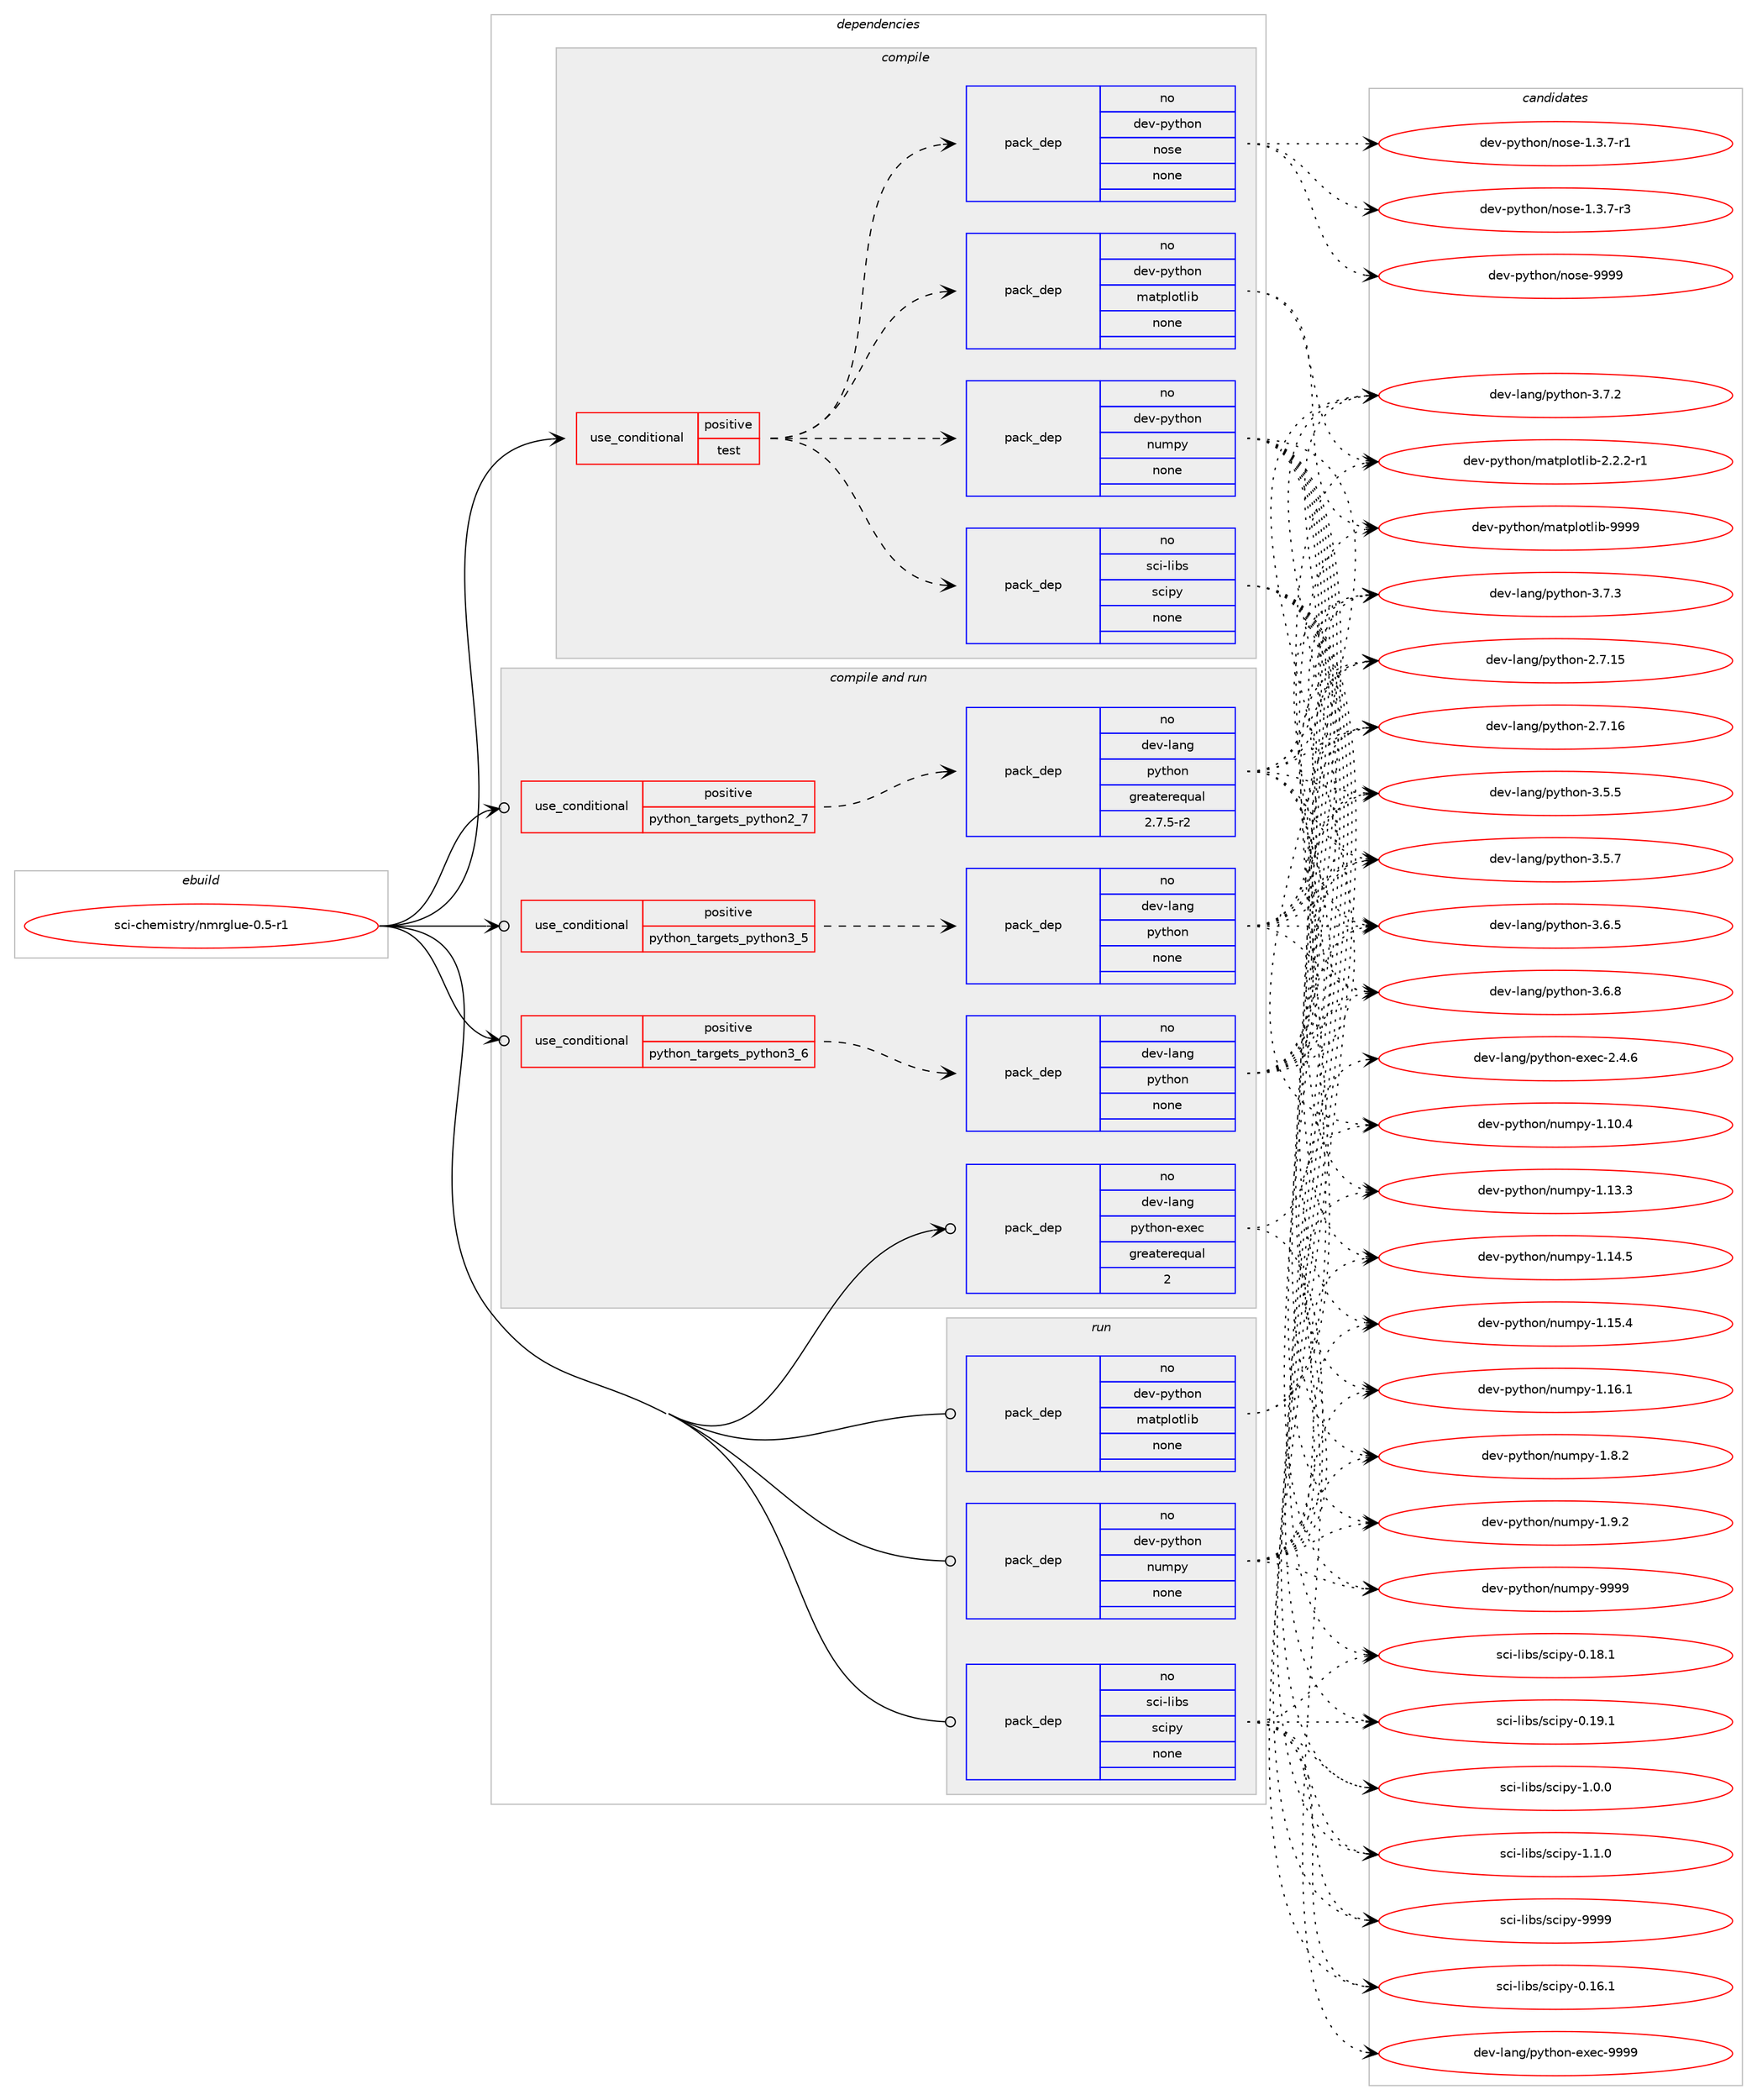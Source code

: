 digraph prolog {

# *************
# Graph options
# *************

newrank=true;
concentrate=true;
compound=true;
graph [rankdir=LR,fontname=Helvetica,fontsize=10,ranksep=1.5];#, ranksep=2.5, nodesep=0.2];
edge  [arrowhead=vee];
node  [fontname=Helvetica,fontsize=10];

# **********
# The ebuild
# **********

subgraph cluster_leftcol {
color=gray;
rank=same;
label=<<i>ebuild</i>>;
id [label="sci-chemistry/nmrglue-0.5-r1", color=red, width=4, href="../sci-chemistry/nmrglue-0.5-r1.svg"];
}

# ****************
# The dependencies
# ****************

subgraph cluster_midcol {
color=gray;
label=<<i>dependencies</i>>;
subgraph cluster_compile {
fillcolor="#eeeeee";
style=filled;
label=<<i>compile</i>>;
subgraph cond1263 {
dependency4955 [label=<<TABLE BORDER="0" CELLBORDER="1" CELLSPACING="0" CELLPADDING="4"><TR><TD ROWSPAN="3" CELLPADDING="10">use_conditional</TD></TR><TR><TD>positive</TD></TR><TR><TD>test</TD></TR></TABLE>>, shape=none, color=red];
subgraph pack3619 {
dependency4956 [label=<<TABLE BORDER="0" CELLBORDER="1" CELLSPACING="0" CELLPADDING="4" WIDTH="220"><TR><TD ROWSPAN="6" CELLPADDING="30">pack_dep</TD></TR><TR><TD WIDTH="110">no</TD></TR><TR><TD>dev-python</TD></TR><TR><TD>matplotlib</TD></TR><TR><TD>none</TD></TR><TR><TD></TD></TR></TABLE>>, shape=none, color=blue];
}
dependency4955:e -> dependency4956:w [weight=20,style="dashed",arrowhead="vee"];
subgraph pack3620 {
dependency4957 [label=<<TABLE BORDER="0" CELLBORDER="1" CELLSPACING="0" CELLPADDING="4" WIDTH="220"><TR><TD ROWSPAN="6" CELLPADDING="30">pack_dep</TD></TR><TR><TD WIDTH="110">no</TD></TR><TR><TD>dev-python</TD></TR><TR><TD>numpy</TD></TR><TR><TD>none</TD></TR><TR><TD></TD></TR></TABLE>>, shape=none, color=blue];
}
dependency4955:e -> dependency4957:w [weight=20,style="dashed",arrowhead="vee"];
subgraph pack3621 {
dependency4958 [label=<<TABLE BORDER="0" CELLBORDER="1" CELLSPACING="0" CELLPADDING="4" WIDTH="220"><TR><TD ROWSPAN="6" CELLPADDING="30">pack_dep</TD></TR><TR><TD WIDTH="110">no</TD></TR><TR><TD>sci-libs</TD></TR><TR><TD>scipy</TD></TR><TR><TD>none</TD></TR><TR><TD></TD></TR></TABLE>>, shape=none, color=blue];
}
dependency4955:e -> dependency4958:w [weight=20,style="dashed",arrowhead="vee"];
subgraph pack3622 {
dependency4959 [label=<<TABLE BORDER="0" CELLBORDER="1" CELLSPACING="0" CELLPADDING="4" WIDTH="220"><TR><TD ROWSPAN="6" CELLPADDING="30">pack_dep</TD></TR><TR><TD WIDTH="110">no</TD></TR><TR><TD>dev-python</TD></TR><TR><TD>nose</TD></TR><TR><TD>none</TD></TR><TR><TD></TD></TR></TABLE>>, shape=none, color=blue];
}
dependency4955:e -> dependency4959:w [weight=20,style="dashed",arrowhead="vee"];
}
id:e -> dependency4955:w [weight=20,style="solid",arrowhead="vee"];
}
subgraph cluster_compileandrun {
fillcolor="#eeeeee";
style=filled;
label=<<i>compile and run</i>>;
subgraph cond1264 {
dependency4960 [label=<<TABLE BORDER="0" CELLBORDER="1" CELLSPACING="0" CELLPADDING="4"><TR><TD ROWSPAN="3" CELLPADDING="10">use_conditional</TD></TR><TR><TD>positive</TD></TR><TR><TD>python_targets_python2_7</TD></TR></TABLE>>, shape=none, color=red];
subgraph pack3623 {
dependency4961 [label=<<TABLE BORDER="0" CELLBORDER="1" CELLSPACING="0" CELLPADDING="4" WIDTH="220"><TR><TD ROWSPAN="6" CELLPADDING="30">pack_dep</TD></TR><TR><TD WIDTH="110">no</TD></TR><TR><TD>dev-lang</TD></TR><TR><TD>python</TD></TR><TR><TD>greaterequal</TD></TR><TR><TD>2.7.5-r2</TD></TR></TABLE>>, shape=none, color=blue];
}
dependency4960:e -> dependency4961:w [weight=20,style="dashed",arrowhead="vee"];
}
id:e -> dependency4960:w [weight=20,style="solid",arrowhead="odotvee"];
subgraph cond1265 {
dependency4962 [label=<<TABLE BORDER="0" CELLBORDER="1" CELLSPACING="0" CELLPADDING="4"><TR><TD ROWSPAN="3" CELLPADDING="10">use_conditional</TD></TR><TR><TD>positive</TD></TR><TR><TD>python_targets_python3_5</TD></TR></TABLE>>, shape=none, color=red];
subgraph pack3624 {
dependency4963 [label=<<TABLE BORDER="0" CELLBORDER="1" CELLSPACING="0" CELLPADDING="4" WIDTH="220"><TR><TD ROWSPAN="6" CELLPADDING="30">pack_dep</TD></TR><TR><TD WIDTH="110">no</TD></TR><TR><TD>dev-lang</TD></TR><TR><TD>python</TD></TR><TR><TD>none</TD></TR><TR><TD></TD></TR></TABLE>>, shape=none, color=blue];
}
dependency4962:e -> dependency4963:w [weight=20,style="dashed",arrowhead="vee"];
}
id:e -> dependency4962:w [weight=20,style="solid",arrowhead="odotvee"];
subgraph cond1266 {
dependency4964 [label=<<TABLE BORDER="0" CELLBORDER="1" CELLSPACING="0" CELLPADDING="4"><TR><TD ROWSPAN="3" CELLPADDING="10">use_conditional</TD></TR><TR><TD>positive</TD></TR><TR><TD>python_targets_python3_6</TD></TR></TABLE>>, shape=none, color=red];
subgraph pack3625 {
dependency4965 [label=<<TABLE BORDER="0" CELLBORDER="1" CELLSPACING="0" CELLPADDING="4" WIDTH="220"><TR><TD ROWSPAN="6" CELLPADDING="30">pack_dep</TD></TR><TR><TD WIDTH="110">no</TD></TR><TR><TD>dev-lang</TD></TR><TR><TD>python</TD></TR><TR><TD>none</TD></TR><TR><TD></TD></TR></TABLE>>, shape=none, color=blue];
}
dependency4964:e -> dependency4965:w [weight=20,style="dashed",arrowhead="vee"];
}
id:e -> dependency4964:w [weight=20,style="solid",arrowhead="odotvee"];
subgraph pack3626 {
dependency4966 [label=<<TABLE BORDER="0" CELLBORDER="1" CELLSPACING="0" CELLPADDING="4" WIDTH="220"><TR><TD ROWSPAN="6" CELLPADDING="30">pack_dep</TD></TR><TR><TD WIDTH="110">no</TD></TR><TR><TD>dev-lang</TD></TR><TR><TD>python-exec</TD></TR><TR><TD>greaterequal</TD></TR><TR><TD>2</TD></TR></TABLE>>, shape=none, color=blue];
}
id:e -> dependency4966:w [weight=20,style="solid",arrowhead="odotvee"];
}
subgraph cluster_run {
fillcolor="#eeeeee";
style=filled;
label=<<i>run</i>>;
subgraph pack3627 {
dependency4967 [label=<<TABLE BORDER="0" CELLBORDER="1" CELLSPACING="0" CELLPADDING="4" WIDTH="220"><TR><TD ROWSPAN="6" CELLPADDING="30">pack_dep</TD></TR><TR><TD WIDTH="110">no</TD></TR><TR><TD>dev-python</TD></TR><TR><TD>matplotlib</TD></TR><TR><TD>none</TD></TR><TR><TD></TD></TR></TABLE>>, shape=none, color=blue];
}
id:e -> dependency4967:w [weight=20,style="solid",arrowhead="odot"];
subgraph pack3628 {
dependency4968 [label=<<TABLE BORDER="0" CELLBORDER="1" CELLSPACING="0" CELLPADDING="4" WIDTH="220"><TR><TD ROWSPAN="6" CELLPADDING="30">pack_dep</TD></TR><TR><TD WIDTH="110">no</TD></TR><TR><TD>dev-python</TD></TR><TR><TD>numpy</TD></TR><TR><TD>none</TD></TR><TR><TD></TD></TR></TABLE>>, shape=none, color=blue];
}
id:e -> dependency4968:w [weight=20,style="solid",arrowhead="odot"];
subgraph pack3629 {
dependency4969 [label=<<TABLE BORDER="0" CELLBORDER="1" CELLSPACING="0" CELLPADDING="4" WIDTH="220"><TR><TD ROWSPAN="6" CELLPADDING="30">pack_dep</TD></TR><TR><TD WIDTH="110">no</TD></TR><TR><TD>sci-libs</TD></TR><TR><TD>scipy</TD></TR><TR><TD>none</TD></TR><TR><TD></TD></TR></TABLE>>, shape=none, color=blue];
}
id:e -> dependency4969:w [weight=20,style="solid",arrowhead="odot"];
}
}

# **************
# The candidates
# **************

subgraph cluster_choices {
rank=same;
color=gray;
label=<<i>candidates</i>>;

subgraph choice3619 {
color=black;
nodesep=1;
choice100101118451121211161041111104710997116112108111116108105984550465046504511449 [label="dev-python/matplotlib-2.2.2-r1", color=red, width=4,href="../dev-python/matplotlib-2.2.2-r1.svg"];
choice100101118451121211161041111104710997116112108111116108105984557575757 [label="dev-python/matplotlib-9999", color=red, width=4,href="../dev-python/matplotlib-9999.svg"];
dependency4956:e -> choice100101118451121211161041111104710997116112108111116108105984550465046504511449:w [style=dotted,weight="100"];
dependency4956:e -> choice100101118451121211161041111104710997116112108111116108105984557575757:w [style=dotted,weight="100"];
}
subgraph choice3620 {
color=black;
nodesep=1;
choice100101118451121211161041111104711011710911212145494649484652 [label="dev-python/numpy-1.10.4", color=red, width=4,href="../dev-python/numpy-1.10.4.svg"];
choice100101118451121211161041111104711011710911212145494649514651 [label="dev-python/numpy-1.13.3", color=red, width=4,href="../dev-python/numpy-1.13.3.svg"];
choice100101118451121211161041111104711011710911212145494649524653 [label="dev-python/numpy-1.14.5", color=red, width=4,href="../dev-python/numpy-1.14.5.svg"];
choice100101118451121211161041111104711011710911212145494649534652 [label="dev-python/numpy-1.15.4", color=red, width=4,href="../dev-python/numpy-1.15.4.svg"];
choice100101118451121211161041111104711011710911212145494649544649 [label="dev-python/numpy-1.16.1", color=red, width=4,href="../dev-python/numpy-1.16.1.svg"];
choice1001011184511212111610411111047110117109112121454946564650 [label="dev-python/numpy-1.8.2", color=red, width=4,href="../dev-python/numpy-1.8.2.svg"];
choice1001011184511212111610411111047110117109112121454946574650 [label="dev-python/numpy-1.9.2", color=red, width=4,href="../dev-python/numpy-1.9.2.svg"];
choice10010111845112121116104111110471101171091121214557575757 [label="dev-python/numpy-9999", color=red, width=4,href="../dev-python/numpy-9999.svg"];
dependency4957:e -> choice100101118451121211161041111104711011710911212145494649484652:w [style=dotted,weight="100"];
dependency4957:e -> choice100101118451121211161041111104711011710911212145494649514651:w [style=dotted,weight="100"];
dependency4957:e -> choice100101118451121211161041111104711011710911212145494649524653:w [style=dotted,weight="100"];
dependency4957:e -> choice100101118451121211161041111104711011710911212145494649534652:w [style=dotted,weight="100"];
dependency4957:e -> choice100101118451121211161041111104711011710911212145494649544649:w [style=dotted,weight="100"];
dependency4957:e -> choice1001011184511212111610411111047110117109112121454946564650:w [style=dotted,weight="100"];
dependency4957:e -> choice1001011184511212111610411111047110117109112121454946574650:w [style=dotted,weight="100"];
dependency4957:e -> choice10010111845112121116104111110471101171091121214557575757:w [style=dotted,weight="100"];
}
subgraph choice3621 {
color=black;
nodesep=1;
choice115991054510810598115471159910511212145484649544649 [label="sci-libs/scipy-0.16.1", color=red, width=4,href="../sci-libs/scipy-0.16.1.svg"];
choice115991054510810598115471159910511212145484649564649 [label="sci-libs/scipy-0.18.1", color=red, width=4,href="../sci-libs/scipy-0.18.1.svg"];
choice115991054510810598115471159910511212145484649574649 [label="sci-libs/scipy-0.19.1", color=red, width=4,href="../sci-libs/scipy-0.19.1.svg"];
choice1159910545108105981154711599105112121454946484648 [label="sci-libs/scipy-1.0.0", color=red, width=4,href="../sci-libs/scipy-1.0.0.svg"];
choice1159910545108105981154711599105112121454946494648 [label="sci-libs/scipy-1.1.0", color=red, width=4,href="../sci-libs/scipy-1.1.0.svg"];
choice11599105451081059811547115991051121214557575757 [label="sci-libs/scipy-9999", color=red, width=4,href="../sci-libs/scipy-9999.svg"];
dependency4958:e -> choice115991054510810598115471159910511212145484649544649:w [style=dotted,weight="100"];
dependency4958:e -> choice115991054510810598115471159910511212145484649564649:w [style=dotted,weight="100"];
dependency4958:e -> choice115991054510810598115471159910511212145484649574649:w [style=dotted,weight="100"];
dependency4958:e -> choice1159910545108105981154711599105112121454946484648:w [style=dotted,weight="100"];
dependency4958:e -> choice1159910545108105981154711599105112121454946494648:w [style=dotted,weight="100"];
dependency4958:e -> choice11599105451081059811547115991051121214557575757:w [style=dotted,weight="100"];
}
subgraph choice3622 {
color=black;
nodesep=1;
choice10010111845112121116104111110471101111151014549465146554511449 [label="dev-python/nose-1.3.7-r1", color=red, width=4,href="../dev-python/nose-1.3.7-r1.svg"];
choice10010111845112121116104111110471101111151014549465146554511451 [label="dev-python/nose-1.3.7-r3", color=red, width=4,href="../dev-python/nose-1.3.7-r3.svg"];
choice10010111845112121116104111110471101111151014557575757 [label="dev-python/nose-9999", color=red, width=4,href="../dev-python/nose-9999.svg"];
dependency4959:e -> choice10010111845112121116104111110471101111151014549465146554511449:w [style=dotted,weight="100"];
dependency4959:e -> choice10010111845112121116104111110471101111151014549465146554511451:w [style=dotted,weight="100"];
dependency4959:e -> choice10010111845112121116104111110471101111151014557575757:w [style=dotted,weight="100"];
}
subgraph choice3623 {
color=black;
nodesep=1;
choice10010111845108971101034711212111610411111045504655464953 [label="dev-lang/python-2.7.15", color=red, width=4,href="../dev-lang/python-2.7.15.svg"];
choice10010111845108971101034711212111610411111045504655464954 [label="dev-lang/python-2.7.16", color=red, width=4,href="../dev-lang/python-2.7.16.svg"];
choice100101118451089711010347112121116104111110455146534653 [label="dev-lang/python-3.5.5", color=red, width=4,href="../dev-lang/python-3.5.5.svg"];
choice100101118451089711010347112121116104111110455146534655 [label="dev-lang/python-3.5.7", color=red, width=4,href="../dev-lang/python-3.5.7.svg"];
choice100101118451089711010347112121116104111110455146544653 [label="dev-lang/python-3.6.5", color=red, width=4,href="../dev-lang/python-3.6.5.svg"];
choice100101118451089711010347112121116104111110455146544656 [label="dev-lang/python-3.6.8", color=red, width=4,href="../dev-lang/python-3.6.8.svg"];
choice100101118451089711010347112121116104111110455146554650 [label="dev-lang/python-3.7.2", color=red, width=4,href="../dev-lang/python-3.7.2.svg"];
choice100101118451089711010347112121116104111110455146554651 [label="dev-lang/python-3.7.3", color=red, width=4,href="../dev-lang/python-3.7.3.svg"];
dependency4961:e -> choice10010111845108971101034711212111610411111045504655464953:w [style=dotted,weight="100"];
dependency4961:e -> choice10010111845108971101034711212111610411111045504655464954:w [style=dotted,weight="100"];
dependency4961:e -> choice100101118451089711010347112121116104111110455146534653:w [style=dotted,weight="100"];
dependency4961:e -> choice100101118451089711010347112121116104111110455146534655:w [style=dotted,weight="100"];
dependency4961:e -> choice100101118451089711010347112121116104111110455146544653:w [style=dotted,weight="100"];
dependency4961:e -> choice100101118451089711010347112121116104111110455146544656:w [style=dotted,weight="100"];
dependency4961:e -> choice100101118451089711010347112121116104111110455146554650:w [style=dotted,weight="100"];
dependency4961:e -> choice100101118451089711010347112121116104111110455146554651:w [style=dotted,weight="100"];
}
subgraph choice3624 {
color=black;
nodesep=1;
choice10010111845108971101034711212111610411111045504655464953 [label="dev-lang/python-2.7.15", color=red, width=4,href="../dev-lang/python-2.7.15.svg"];
choice10010111845108971101034711212111610411111045504655464954 [label="dev-lang/python-2.7.16", color=red, width=4,href="../dev-lang/python-2.7.16.svg"];
choice100101118451089711010347112121116104111110455146534653 [label="dev-lang/python-3.5.5", color=red, width=4,href="../dev-lang/python-3.5.5.svg"];
choice100101118451089711010347112121116104111110455146534655 [label="dev-lang/python-3.5.7", color=red, width=4,href="../dev-lang/python-3.5.7.svg"];
choice100101118451089711010347112121116104111110455146544653 [label="dev-lang/python-3.6.5", color=red, width=4,href="../dev-lang/python-3.6.5.svg"];
choice100101118451089711010347112121116104111110455146544656 [label="dev-lang/python-3.6.8", color=red, width=4,href="../dev-lang/python-3.6.8.svg"];
choice100101118451089711010347112121116104111110455146554650 [label="dev-lang/python-3.7.2", color=red, width=4,href="../dev-lang/python-3.7.2.svg"];
choice100101118451089711010347112121116104111110455146554651 [label="dev-lang/python-3.7.3", color=red, width=4,href="../dev-lang/python-3.7.3.svg"];
dependency4963:e -> choice10010111845108971101034711212111610411111045504655464953:w [style=dotted,weight="100"];
dependency4963:e -> choice10010111845108971101034711212111610411111045504655464954:w [style=dotted,weight="100"];
dependency4963:e -> choice100101118451089711010347112121116104111110455146534653:w [style=dotted,weight="100"];
dependency4963:e -> choice100101118451089711010347112121116104111110455146534655:w [style=dotted,weight="100"];
dependency4963:e -> choice100101118451089711010347112121116104111110455146544653:w [style=dotted,weight="100"];
dependency4963:e -> choice100101118451089711010347112121116104111110455146544656:w [style=dotted,weight="100"];
dependency4963:e -> choice100101118451089711010347112121116104111110455146554650:w [style=dotted,weight="100"];
dependency4963:e -> choice100101118451089711010347112121116104111110455146554651:w [style=dotted,weight="100"];
}
subgraph choice3625 {
color=black;
nodesep=1;
choice10010111845108971101034711212111610411111045504655464953 [label="dev-lang/python-2.7.15", color=red, width=4,href="../dev-lang/python-2.7.15.svg"];
choice10010111845108971101034711212111610411111045504655464954 [label="dev-lang/python-2.7.16", color=red, width=4,href="../dev-lang/python-2.7.16.svg"];
choice100101118451089711010347112121116104111110455146534653 [label="dev-lang/python-3.5.5", color=red, width=4,href="../dev-lang/python-3.5.5.svg"];
choice100101118451089711010347112121116104111110455146534655 [label="dev-lang/python-3.5.7", color=red, width=4,href="../dev-lang/python-3.5.7.svg"];
choice100101118451089711010347112121116104111110455146544653 [label="dev-lang/python-3.6.5", color=red, width=4,href="../dev-lang/python-3.6.5.svg"];
choice100101118451089711010347112121116104111110455146544656 [label="dev-lang/python-3.6.8", color=red, width=4,href="../dev-lang/python-3.6.8.svg"];
choice100101118451089711010347112121116104111110455146554650 [label="dev-lang/python-3.7.2", color=red, width=4,href="../dev-lang/python-3.7.2.svg"];
choice100101118451089711010347112121116104111110455146554651 [label="dev-lang/python-3.7.3", color=red, width=4,href="../dev-lang/python-3.7.3.svg"];
dependency4965:e -> choice10010111845108971101034711212111610411111045504655464953:w [style=dotted,weight="100"];
dependency4965:e -> choice10010111845108971101034711212111610411111045504655464954:w [style=dotted,weight="100"];
dependency4965:e -> choice100101118451089711010347112121116104111110455146534653:w [style=dotted,weight="100"];
dependency4965:e -> choice100101118451089711010347112121116104111110455146534655:w [style=dotted,weight="100"];
dependency4965:e -> choice100101118451089711010347112121116104111110455146544653:w [style=dotted,weight="100"];
dependency4965:e -> choice100101118451089711010347112121116104111110455146544656:w [style=dotted,weight="100"];
dependency4965:e -> choice100101118451089711010347112121116104111110455146554650:w [style=dotted,weight="100"];
dependency4965:e -> choice100101118451089711010347112121116104111110455146554651:w [style=dotted,weight="100"];
}
subgraph choice3626 {
color=black;
nodesep=1;
choice1001011184510897110103471121211161041111104510112010199455046524654 [label="dev-lang/python-exec-2.4.6", color=red, width=4,href="../dev-lang/python-exec-2.4.6.svg"];
choice10010111845108971101034711212111610411111045101120101994557575757 [label="dev-lang/python-exec-9999", color=red, width=4,href="../dev-lang/python-exec-9999.svg"];
dependency4966:e -> choice1001011184510897110103471121211161041111104510112010199455046524654:w [style=dotted,weight="100"];
dependency4966:e -> choice10010111845108971101034711212111610411111045101120101994557575757:w [style=dotted,weight="100"];
}
subgraph choice3627 {
color=black;
nodesep=1;
choice100101118451121211161041111104710997116112108111116108105984550465046504511449 [label="dev-python/matplotlib-2.2.2-r1", color=red, width=4,href="../dev-python/matplotlib-2.2.2-r1.svg"];
choice100101118451121211161041111104710997116112108111116108105984557575757 [label="dev-python/matplotlib-9999", color=red, width=4,href="../dev-python/matplotlib-9999.svg"];
dependency4967:e -> choice100101118451121211161041111104710997116112108111116108105984550465046504511449:w [style=dotted,weight="100"];
dependency4967:e -> choice100101118451121211161041111104710997116112108111116108105984557575757:w [style=dotted,weight="100"];
}
subgraph choice3628 {
color=black;
nodesep=1;
choice100101118451121211161041111104711011710911212145494649484652 [label="dev-python/numpy-1.10.4", color=red, width=4,href="../dev-python/numpy-1.10.4.svg"];
choice100101118451121211161041111104711011710911212145494649514651 [label="dev-python/numpy-1.13.3", color=red, width=4,href="../dev-python/numpy-1.13.3.svg"];
choice100101118451121211161041111104711011710911212145494649524653 [label="dev-python/numpy-1.14.5", color=red, width=4,href="../dev-python/numpy-1.14.5.svg"];
choice100101118451121211161041111104711011710911212145494649534652 [label="dev-python/numpy-1.15.4", color=red, width=4,href="../dev-python/numpy-1.15.4.svg"];
choice100101118451121211161041111104711011710911212145494649544649 [label="dev-python/numpy-1.16.1", color=red, width=4,href="../dev-python/numpy-1.16.1.svg"];
choice1001011184511212111610411111047110117109112121454946564650 [label="dev-python/numpy-1.8.2", color=red, width=4,href="../dev-python/numpy-1.8.2.svg"];
choice1001011184511212111610411111047110117109112121454946574650 [label="dev-python/numpy-1.9.2", color=red, width=4,href="../dev-python/numpy-1.9.2.svg"];
choice10010111845112121116104111110471101171091121214557575757 [label="dev-python/numpy-9999", color=red, width=4,href="../dev-python/numpy-9999.svg"];
dependency4968:e -> choice100101118451121211161041111104711011710911212145494649484652:w [style=dotted,weight="100"];
dependency4968:e -> choice100101118451121211161041111104711011710911212145494649514651:w [style=dotted,weight="100"];
dependency4968:e -> choice100101118451121211161041111104711011710911212145494649524653:w [style=dotted,weight="100"];
dependency4968:e -> choice100101118451121211161041111104711011710911212145494649534652:w [style=dotted,weight="100"];
dependency4968:e -> choice100101118451121211161041111104711011710911212145494649544649:w [style=dotted,weight="100"];
dependency4968:e -> choice1001011184511212111610411111047110117109112121454946564650:w [style=dotted,weight="100"];
dependency4968:e -> choice1001011184511212111610411111047110117109112121454946574650:w [style=dotted,weight="100"];
dependency4968:e -> choice10010111845112121116104111110471101171091121214557575757:w [style=dotted,weight="100"];
}
subgraph choice3629 {
color=black;
nodesep=1;
choice115991054510810598115471159910511212145484649544649 [label="sci-libs/scipy-0.16.1", color=red, width=4,href="../sci-libs/scipy-0.16.1.svg"];
choice115991054510810598115471159910511212145484649564649 [label="sci-libs/scipy-0.18.1", color=red, width=4,href="../sci-libs/scipy-0.18.1.svg"];
choice115991054510810598115471159910511212145484649574649 [label="sci-libs/scipy-0.19.1", color=red, width=4,href="../sci-libs/scipy-0.19.1.svg"];
choice1159910545108105981154711599105112121454946484648 [label="sci-libs/scipy-1.0.0", color=red, width=4,href="../sci-libs/scipy-1.0.0.svg"];
choice1159910545108105981154711599105112121454946494648 [label="sci-libs/scipy-1.1.0", color=red, width=4,href="../sci-libs/scipy-1.1.0.svg"];
choice11599105451081059811547115991051121214557575757 [label="sci-libs/scipy-9999", color=red, width=4,href="../sci-libs/scipy-9999.svg"];
dependency4969:e -> choice115991054510810598115471159910511212145484649544649:w [style=dotted,weight="100"];
dependency4969:e -> choice115991054510810598115471159910511212145484649564649:w [style=dotted,weight="100"];
dependency4969:e -> choice115991054510810598115471159910511212145484649574649:w [style=dotted,weight="100"];
dependency4969:e -> choice1159910545108105981154711599105112121454946484648:w [style=dotted,weight="100"];
dependency4969:e -> choice1159910545108105981154711599105112121454946494648:w [style=dotted,weight="100"];
dependency4969:e -> choice11599105451081059811547115991051121214557575757:w [style=dotted,weight="100"];
}
}

}
